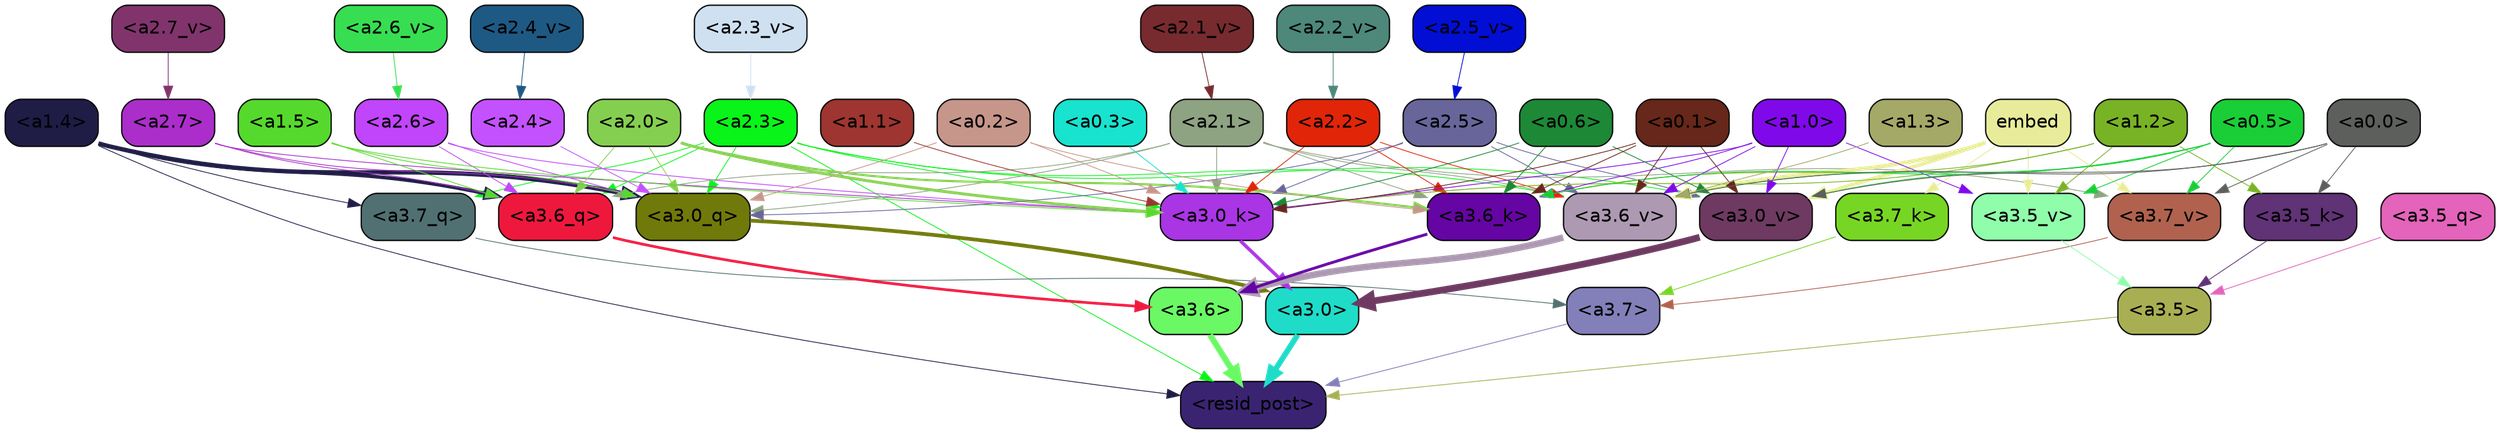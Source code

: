 strict digraph "" {
	graph [bgcolor=transparent,
		layout=dot,
		overlap=false,
		splines=true
	];
	"<a3.7>"	[color=black,
		fillcolor="#837fb9",
		fontname=Helvetica,
		shape=box,
		style="filled, rounded"];
	"<resid_post>"	[color=black,
		fillcolor="#3a2472",
		fontname=Helvetica,
		shape=box,
		style="filled, rounded"];
	"<a3.7>" -> "<resid_post>"	[color="#837fb9",
		penwidth=0.6239100098609924];
	"<a3.6>"	[color=black,
		fillcolor="#6af965",
		fontname=Helvetica,
		shape=box,
		style="filled, rounded"];
	"<a3.6>" -> "<resid_post>"	[color="#6af965",
		penwidth=4.569062113761902];
	"<a3.5>"	[color=black,
		fillcolor="#a8af53",
		fontname=Helvetica,
		shape=box,
		style="filled, rounded"];
	"<a3.5>" -> "<resid_post>"	[color="#a8af53",
		penwidth=0.6];
	"<a3.0>"	[color=black,
		fillcolor="#1fdcc9",
		fontname=Helvetica,
		shape=box,
		style="filled, rounded"];
	"<a3.0>" -> "<resid_post>"	[color="#1fdcc9",
		penwidth=4.283544182777405];
	"<a2.3>"	[color=black,
		fillcolor="#09f419",
		fontname=Helvetica,
		shape=box,
		style="filled, rounded"];
	"<a2.3>" -> "<resid_post>"	[color="#09f419",
		penwidth=0.6];
	"<a3.7_q>"	[color=black,
		fillcolor="#517072",
		fontname=Helvetica,
		shape=box,
		style="filled, rounded"];
	"<a2.3>" -> "<a3.7_q>"	[color="#09f419",
		penwidth=0.6];
	"<a3.6_q>"	[color=black,
		fillcolor="#ee183d",
		fontname=Helvetica,
		shape=box,
		style="filled, rounded"];
	"<a2.3>" -> "<a3.6_q>"	[color="#09f419",
		penwidth=0.6];
	"<a3.0_q>"	[color=black,
		fillcolor="#707a0a",
		fontname=Helvetica,
		shape=box,
		style="filled, rounded"];
	"<a2.3>" -> "<a3.0_q>"	[color="#09f419",
		penwidth=0.6];
	"<a3.0_k>"	[color=black,
		fillcolor="#a935e4",
		fontname=Helvetica,
		shape=box,
		style="filled, rounded"];
	"<a2.3>" -> "<a3.0_k>"	[color="#09f419",
		penwidth=0.6];
	"<a3.6_v>"	[color=black,
		fillcolor="#ae99b3",
		fontname=Helvetica,
		shape=box,
		style="filled, rounded"];
	"<a2.3>" -> "<a3.6_v>"	[color="#09f419",
		penwidth=0.6];
	"<a3.0_v>"	[color=black,
		fillcolor="#6e3a62",
		fontname=Helvetica,
		shape=box,
		style="filled, rounded"];
	"<a2.3>" -> "<a3.0_v>"	[color="#09f419",
		penwidth=0.6];
	"<a1.4>"	[color=black,
		fillcolor="#1f1c46",
		fontname=Helvetica,
		shape=box,
		style="filled, rounded"];
	"<a1.4>" -> "<resid_post>"	[color="#1f1c46",
		penwidth=0.6];
	"<a1.4>" -> "<a3.7_q>"	[color="#1f1c46",
		penwidth=0.6];
	"<a1.4>" -> "<a3.6_q>"	[color="#1f1c46",
		penwidth=2.6908124685287476];
	"<a1.4>" -> "<a3.0_q>"	[color="#1f1c46",
		penwidth=3.32076895236969];
	"<a3.7_q>" -> "<a3.7>"	[color="#517072",
		penwidth=0.6];
	"<a3.6_q>" -> "<a3.6>"	[color="#ee183d",
		penwidth=2.03758105635643];
	"<a3.5_q>"	[color=black,
		fillcolor="#e463bb",
		fontname=Helvetica,
		shape=box,
		style="filled, rounded"];
	"<a3.5_q>" -> "<a3.5>"	[color="#e463bb",
		penwidth=0.6];
	"<a3.0_q>" -> "<a3.0>"	[color="#707a0a",
		penwidth=2.8638100624084473];
	"<a3.7_k>"	[color=black,
		fillcolor="#77d624",
		fontname=Helvetica,
		shape=box,
		style="filled, rounded"];
	"<a3.7_k>" -> "<a3.7>"	[color="#77d624",
		penwidth=0.6];
	"<a3.6_k>"	[color=black,
		fillcolor="#6505a3",
		fontname=Helvetica,
		shape=box,
		style="filled, rounded"];
	"<a3.6_k>" -> "<a3.6>"	[color="#6505a3",
		penwidth=2.174198240041733];
	"<a3.5_k>"	[color=black,
		fillcolor="#603276",
		fontname=Helvetica,
		shape=box,
		style="filled, rounded"];
	"<a3.5_k>" -> "<a3.5>"	[color="#603276",
		penwidth=0.6];
	"<a3.0_k>" -> "<a3.0>"	[color="#a935e4",
		penwidth=2.6274144649505615];
	"<a3.7_v>"	[color=black,
		fillcolor="#b0624f",
		fontname=Helvetica,
		shape=box,
		style="filled, rounded"];
	"<a3.7_v>" -> "<a3.7>"	[color="#b0624f",
		penwidth=0.6];
	"<a3.6_v>" -> "<a3.6>"	[color="#ae99b3",
		penwidth=5.002329230308533];
	"<a3.5_v>"	[color=black,
		fillcolor="#90fdab",
		fontname=Helvetica,
		shape=box,
		style="filled, rounded"];
	"<a3.5_v>" -> "<a3.5>"	[color="#90fdab",
		penwidth=0.6];
	"<a3.0_v>" -> "<a3.0>"	[color="#6e3a62",
		penwidth=5.188832879066467];
	"<a2.7>"	[color=black,
		fillcolor="#ab2ecb",
		fontname=Helvetica,
		shape=box,
		style="filled, rounded"];
	"<a2.7>" -> "<a3.6_q>"	[color="#ab2ecb",
		penwidth=0.6];
	"<a2.7>" -> "<a3.0_q>"	[color="#ab2ecb",
		penwidth=0.6];
	"<a2.7>" -> "<a3.0_k>"	[color="#ab2ecb",
		penwidth=0.6];
	"<a2.6>"	[color=black,
		fillcolor="#c145fa",
		fontname=Helvetica,
		shape=box,
		style="filled, rounded"];
	"<a2.6>" -> "<a3.6_q>"	[color="#c145fa",
		penwidth=0.6];
	"<a2.6>" -> "<a3.0_q>"	[color="#c145fa",
		penwidth=0.6];
	"<a2.6>" -> "<a3.0_k>"	[color="#c145fa",
		penwidth=0.6];
	"<a2.1>"	[color=black,
		fillcolor="#8ea381",
		fontname=Helvetica,
		shape=box,
		style="filled, rounded"];
	"<a2.1>" -> "<a3.6_q>"	[color="#8ea381",
		penwidth=0.6];
	"<a2.1>" -> "<a3.0_q>"	[color="#8ea381",
		penwidth=0.6];
	"<a2.1>" -> "<a3.6_k>"	[color="#8ea381",
		penwidth=0.6];
	"<a2.1>" -> "<a3.0_k>"	[color="#8ea381",
		penwidth=0.6];
	"<a2.1>" -> "<a3.7_v>"	[color="#8ea381",
		penwidth=0.6];
	"<a2.1>" -> "<a3.6_v>"	[color="#8ea381",
		penwidth=0.6];
	"<a2.0>"	[color=black,
		fillcolor="#85cf50",
		fontname=Helvetica,
		shape=box,
		style="filled, rounded"];
	"<a2.0>" -> "<a3.6_q>"	[color="#85cf50",
		penwidth=0.6];
	"<a2.0>" -> "<a3.0_q>"	[color="#85cf50",
		penwidth=0.6];
	"<a2.0>" -> "<a3.6_k>"	[color="#85cf50",
		penwidth=1.6254686117172241];
	"<a2.0>" -> "<a3.0_k>"	[color="#85cf50",
		penwidth=2.182972814887762];
	"<a1.5>"	[color=black,
		fillcolor="#56d92d",
		fontname=Helvetica,
		shape=box,
		style="filled, rounded"];
	"<a1.5>" -> "<a3.6_q>"	[color="#56d92d",
		penwidth=0.6];
	"<a1.5>" -> "<a3.0_q>"	[color="#56d92d",
		penwidth=0.6];
	"<a1.5>" -> "<a3.0_k>"	[color="#56d92d",
		penwidth=0.6];
	"<a2.5>"	[color=black,
		fillcolor="#68659a",
		fontname=Helvetica,
		shape=box,
		style="filled, rounded"];
	"<a2.5>" -> "<a3.0_q>"	[color="#68659a",
		penwidth=0.6];
	"<a2.5>" -> "<a3.0_k>"	[color="#68659a",
		penwidth=0.6];
	"<a2.5>" -> "<a3.6_v>"	[color="#68659a",
		penwidth=0.6];
	"<a2.5>" -> "<a3.0_v>"	[color="#68659a",
		penwidth=0.6];
	"<a2.4>"	[color=black,
		fillcolor="#c451fe",
		fontname=Helvetica,
		shape=box,
		style="filled, rounded"];
	"<a2.4>" -> "<a3.0_q>"	[color="#c451fe",
		penwidth=0.6];
	"<a0.2>"	[color=black,
		fillcolor="#c7968b",
		fontname=Helvetica,
		shape=box,
		style="filled, rounded"];
	"<a0.2>" -> "<a3.0_q>"	[color="#c7968b",
		penwidth=0.6];
	"<a0.2>" -> "<a3.6_k>"	[color="#c7968b",
		penwidth=0.6];
	"<a0.2>" -> "<a3.0_k>"	[color="#c7968b",
		penwidth=0.6];
	embed	[color=black,
		fillcolor="#e8ec9a",
		fontname=Helvetica,
		shape=box,
		style="filled, rounded"];
	embed -> "<a3.7_k>"	[color="#e8ec9a",
		penwidth=0.6];
	embed -> "<a3.6_k>"	[color="#e8ec9a",
		penwidth=0.6];
	embed -> "<a3.0_k>"	[color="#e8ec9a",
		penwidth=0.6];
	embed -> "<a3.7_v>"	[color="#e8ec9a",
		penwidth=0.6];
	embed -> "<a3.6_v>"	[color="#e8ec9a",
		penwidth=2.809220314025879];
	embed -> "<a3.5_v>"	[color="#e8ec9a",
		penwidth=0.6];
	embed -> "<a3.0_v>"	[color="#e8ec9a",
		penwidth=2.754121422767639];
	"<a2.2>"	[color=black,
		fillcolor="#e12509",
		fontname=Helvetica,
		shape=box,
		style="filled, rounded"];
	"<a2.2>" -> "<a3.6_k>"	[color="#e12509",
		penwidth=0.6];
	"<a2.2>" -> "<a3.0_k>"	[color="#e12509",
		penwidth=0.6065438985824585];
	"<a2.2>" -> "<a3.6_v>"	[color="#e12509",
		penwidth=0.6];
	"<a1.2>"	[color=black,
		fillcolor="#78b326",
		fontname=Helvetica,
		shape=box,
		style="filled, rounded"];
	"<a1.2>" -> "<a3.6_k>"	[color="#78b326",
		penwidth=0.6];
	"<a1.2>" -> "<a3.5_k>"	[color="#78b326",
		penwidth=0.6];
	"<a1.2>" -> "<a3.0_k>"	[color="#78b326",
		penwidth=0.6];
	"<a1.2>" -> "<a3.5_v>"	[color="#78b326",
		penwidth=0.6];
	"<a1.0>"	[color=black,
		fillcolor="#8009ea",
		fontname=Helvetica,
		shape=box,
		style="filled, rounded"];
	"<a1.0>" -> "<a3.6_k>"	[color="#8009ea",
		penwidth=0.6];
	"<a1.0>" -> "<a3.0_k>"	[color="#8009ea",
		penwidth=0.6];
	"<a1.0>" -> "<a3.6_v>"	[color="#8009ea",
		penwidth=0.6];
	"<a1.0>" -> "<a3.5_v>"	[color="#8009ea",
		penwidth=0.6];
	"<a1.0>" -> "<a3.0_v>"	[color="#8009ea",
		penwidth=0.6];
	"<a0.6>"	[color=black,
		fillcolor="#1d8836",
		fontname=Helvetica,
		shape=box,
		style="filled, rounded"];
	"<a0.6>" -> "<a3.6_k>"	[color="#1d8836",
		penwidth=0.6];
	"<a0.6>" -> "<a3.0_k>"	[color="#1d8836",
		penwidth=0.6];
	"<a0.6>" -> "<a3.0_v>"	[color="#1d8836",
		penwidth=0.6];
	"<a0.5>"	[color=black,
		fillcolor="#1ace37",
		fontname=Helvetica,
		shape=box,
		style="filled, rounded"];
	"<a0.5>" -> "<a3.6_k>"	[color="#1ace37",
		penwidth=0.6];
	"<a0.5>" -> "<a3.7_v>"	[color="#1ace37",
		penwidth=0.6];
	"<a0.5>" -> "<a3.6_v>"	[color="#1ace37",
		penwidth=0.6];
	"<a0.5>" -> "<a3.5_v>"	[color="#1ace37",
		penwidth=0.6];
	"<a0.5>" -> "<a3.0_v>"	[color="#1ace37",
		penwidth=0.6120390892028809];
	"<a0.1>"	[color=black,
		fillcolor="#67271a",
		fontname=Helvetica,
		shape=box,
		style="filled, rounded"];
	"<a0.1>" -> "<a3.6_k>"	[color="#67271a",
		penwidth=0.6];
	"<a0.1>" -> "<a3.0_k>"	[color="#67271a",
		penwidth=0.6];
	"<a0.1>" -> "<a3.6_v>"	[color="#67271a",
		penwidth=0.6];
	"<a0.1>" -> "<a3.0_v>"	[color="#67271a",
		penwidth=0.6];
	"<a0.0>"	[color=black,
		fillcolor="#5d5f5c",
		fontname=Helvetica,
		shape=box,
		style="filled, rounded"];
	"<a0.0>" -> "<a3.5_k>"	[color="#5d5f5c",
		penwidth=0.6];
	"<a0.0>" -> "<a3.7_v>"	[color="#5d5f5c",
		penwidth=0.6];
	"<a0.0>" -> "<a3.6_v>"	[color="#5d5f5c",
		penwidth=0.6];
	"<a0.0>" -> "<a3.0_v>"	[color="#5d5f5c",
		penwidth=0.6];
	"<a1.1>"	[color=black,
		fillcolor="#9e3530",
		fontname=Helvetica,
		shape=box,
		style="filled, rounded"];
	"<a1.1>" -> "<a3.0_k>"	[color="#9e3530",
		penwidth=0.6];
	"<a0.3>"	[color=black,
		fillcolor="#17e3cf",
		fontname=Helvetica,
		shape=box,
		style="filled, rounded"];
	"<a0.3>" -> "<a3.0_k>"	[color="#17e3cf",
		penwidth=0.6];
	"<a1.3>"	[color=black,
		fillcolor="#a4a967",
		fontname=Helvetica,
		shape=box,
		style="filled, rounded"];
	"<a1.3>" -> "<a3.6_v>"	[color="#a4a967",
		penwidth=0.6];
	"<a2.7_v>"	[color=black,
		fillcolor="#81346c",
		fontname=Helvetica,
		shape=box,
		style="filled, rounded"];
	"<a2.7_v>" -> "<a2.7>"	[color="#81346c",
		penwidth=0.6];
	"<a2.6_v>"	[color=black,
		fillcolor="#37de51",
		fontname=Helvetica,
		shape=box,
		style="filled, rounded"];
	"<a2.6_v>" -> "<a2.6>"	[color="#37de51",
		penwidth=0.6];
	"<a2.5_v>"	[color=black,
		fillcolor="#020ed4",
		fontname=Helvetica,
		shape=box,
		style="filled, rounded"];
	"<a2.5_v>" -> "<a2.5>"	[color="#020ed4",
		penwidth=0.6];
	"<a2.4_v>"	[color=black,
		fillcolor="#1e5984",
		fontname=Helvetica,
		shape=box,
		style="filled, rounded"];
	"<a2.4_v>" -> "<a2.4>"	[color="#1e5984",
		penwidth=0.6];
	"<a2.3_v>"	[color=black,
		fillcolor="#cfe1f0",
		fontname=Helvetica,
		shape=box,
		style="filled, rounded"];
	"<a2.3_v>" -> "<a2.3>"	[color="#cfe1f0",
		penwidth=0.6];
	"<a2.2_v>"	[color=black,
		fillcolor="#4d887a",
		fontname=Helvetica,
		shape=box,
		style="filled, rounded"];
	"<a2.2_v>" -> "<a2.2>"	[color="#4d887a",
		penwidth=0.6];
	"<a2.1_v>"	[color=black,
		fillcolor="#772b2f",
		fontname=Helvetica,
		shape=box,
		style="filled, rounded"];
	"<a2.1_v>" -> "<a2.1>"	[color="#772b2f",
		penwidth=0.6];
}
